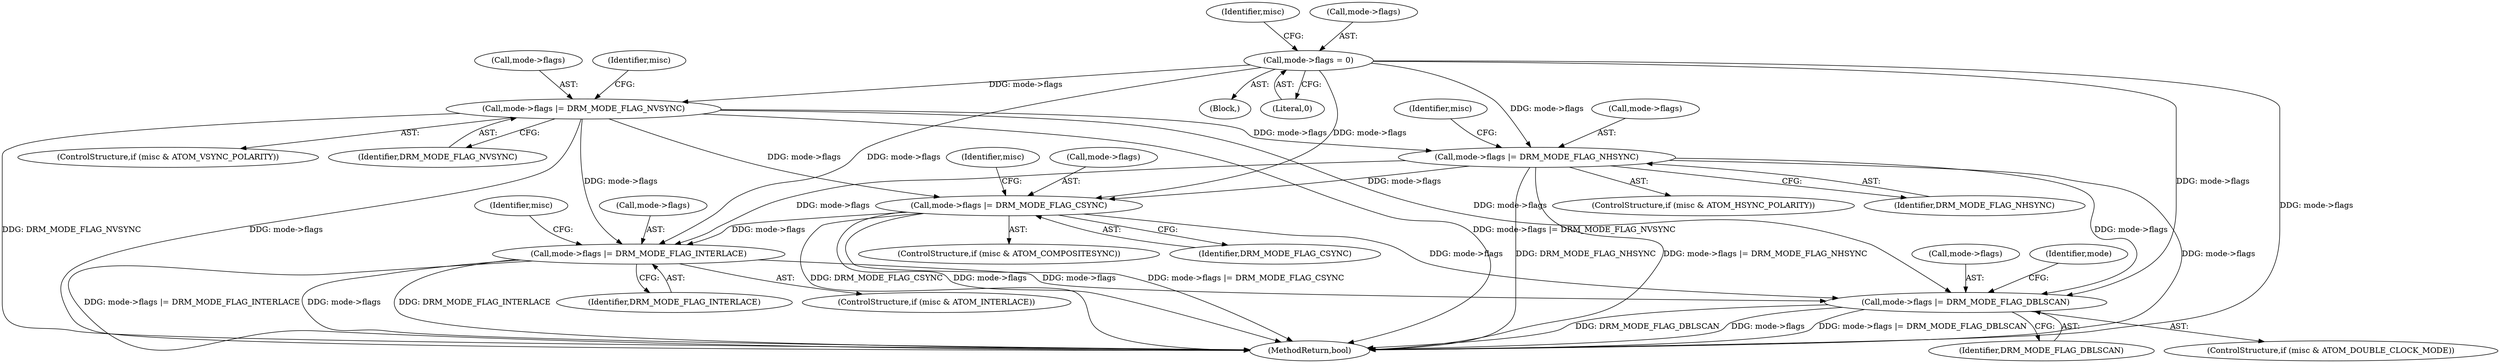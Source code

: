 digraph "0_linux_0031c41be5c529f8329e327b63cde92ba1284842@pointer" {
"1000325" [label="(Call,mode->flags |= DRM_MODE_FLAG_INTERLACE)"];
"1000298" [label="(Call,mode->flags |= DRM_MODE_FLAG_NVSYNC)"];
"1000277" [label="(Call,mode->flags = 0)"];
"1000307" [label="(Call,mode->flags |= DRM_MODE_FLAG_NHSYNC)"];
"1000316" [label="(Call,mode->flags |= DRM_MODE_FLAG_CSYNC)"];
"1000334" [label="(Call,mode->flags |= DRM_MODE_FLAG_DBLSCAN)"];
"1000307" [label="(Call,mode->flags |= DRM_MODE_FLAG_NHSYNC)"];
"1000326" [label="(Call,mode->flags)"];
"1000312" [label="(ControlStructure,if (misc & ATOM_COMPOSITESYNC))"];
"1000558" [label="(MethodReturn,bool)"];
"1000277" [label="(Call,mode->flags = 0)"];
"1000283" [label="(Identifier,misc)"];
"1000308" [label="(Call,mode->flags)"];
"1000302" [label="(Identifier,DRM_MODE_FLAG_NVSYNC)"];
"1000332" [label="(Identifier,misc)"];
"1000303" [label="(ControlStructure,if (misc & ATOM_HSYNC_POLARITY))"];
"1000299" [label="(Call,mode->flags)"];
"1000278" [label="(Call,mode->flags)"];
"1000298" [label="(Call,mode->flags |= DRM_MODE_FLAG_NVSYNC)"];
"1000144" [label="(Block,)"];
"1000325" [label="(Call,mode->flags |= DRM_MODE_FLAG_INTERLACE)"];
"1000311" [label="(Identifier,DRM_MODE_FLAG_NHSYNC)"];
"1000323" [label="(Identifier,misc)"];
"1000320" [label="(Identifier,DRM_MODE_FLAG_CSYNC)"];
"1000281" [label="(Literal,0)"];
"1000294" [label="(ControlStructure,if (misc & ATOM_VSYNC_POLARITY))"];
"1000335" [label="(Call,mode->flags)"];
"1000334" [label="(Call,mode->flags |= DRM_MODE_FLAG_DBLSCAN)"];
"1000317" [label="(Call,mode->flags)"];
"1000321" [label="(ControlStructure,if (misc & ATOM_INTERLACE))"];
"1000341" [label="(Identifier,mode)"];
"1000330" [label="(ControlStructure,if (misc & ATOM_DOUBLE_CLOCK_MODE))"];
"1000329" [label="(Identifier,DRM_MODE_FLAG_INTERLACE)"];
"1000316" [label="(Call,mode->flags |= DRM_MODE_FLAG_CSYNC)"];
"1000338" [label="(Identifier,DRM_MODE_FLAG_DBLSCAN)"];
"1000314" [label="(Identifier,misc)"];
"1000305" [label="(Identifier,misc)"];
"1000325" -> "1000321"  [label="AST: "];
"1000325" -> "1000329"  [label="CFG: "];
"1000326" -> "1000325"  [label="AST: "];
"1000329" -> "1000325"  [label="AST: "];
"1000332" -> "1000325"  [label="CFG: "];
"1000325" -> "1000558"  [label="DDG: mode->flags"];
"1000325" -> "1000558"  [label="DDG: DRM_MODE_FLAG_INTERLACE"];
"1000325" -> "1000558"  [label="DDG: mode->flags |= DRM_MODE_FLAG_INTERLACE"];
"1000298" -> "1000325"  [label="DDG: mode->flags"];
"1000277" -> "1000325"  [label="DDG: mode->flags"];
"1000307" -> "1000325"  [label="DDG: mode->flags"];
"1000316" -> "1000325"  [label="DDG: mode->flags"];
"1000325" -> "1000334"  [label="DDG: mode->flags"];
"1000298" -> "1000294"  [label="AST: "];
"1000298" -> "1000302"  [label="CFG: "];
"1000299" -> "1000298"  [label="AST: "];
"1000302" -> "1000298"  [label="AST: "];
"1000305" -> "1000298"  [label="CFG: "];
"1000298" -> "1000558"  [label="DDG: mode->flags |= DRM_MODE_FLAG_NVSYNC"];
"1000298" -> "1000558"  [label="DDG: mode->flags"];
"1000298" -> "1000558"  [label="DDG: DRM_MODE_FLAG_NVSYNC"];
"1000277" -> "1000298"  [label="DDG: mode->flags"];
"1000298" -> "1000307"  [label="DDG: mode->flags"];
"1000298" -> "1000316"  [label="DDG: mode->flags"];
"1000298" -> "1000334"  [label="DDG: mode->flags"];
"1000277" -> "1000144"  [label="AST: "];
"1000277" -> "1000281"  [label="CFG: "];
"1000278" -> "1000277"  [label="AST: "];
"1000281" -> "1000277"  [label="AST: "];
"1000283" -> "1000277"  [label="CFG: "];
"1000277" -> "1000558"  [label="DDG: mode->flags"];
"1000277" -> "1000307"  [label="DDG: mode->flags"];
"1000277" -> "1000316"  [label="DDG: mode->flags"];
"1000277" -> "1000334"  [label="DDG: mode->flags"];
"1000307" -> "1000303"  [label="AST: "];
"1000307" -> "1000311"  [label="CFG: "];
"1000308" -> "1000307"  [label="AST: "];
"1000311" -> "1000307"  [label="AST: "];
"1000314" -> "1000307"  [label="CFG: "];
"1000307" -> "1000558"  [label="DDG: DRM_MODE_FLAG_NHSYNC"];
"1000307" -> "1000558"  [label="DDG: mode->flags |= DRM_MODE_FLAG_NHSYNC"];
"1000307" -> "1000558"  [label="DDG: mode->flags"];
"1000307" -> "1000316"  [label="DDG: mode->flags"];
"1000307" -> "1000334"  [label="DDG: mode->flags"];
"1000316" -> "1000312"  [label="AST: "];
"1000316" -> "1000320"  [label="CFG: "];
"1000317" -> "1000316"  [label="AST: "];
"1000320" -> "1000316"  [label="AST: "];
"1000323" -> "1000316"  [label="CFG: "];
"1000316" -> "1000558"  [label="DDG: mode->flags |= DRM_MODE_FLAG_CSYNC"];
"1000316" -> "1000558"  [label="DDG: DRM_MODE_FLAG_CSYNC"];
"1000316" -> "1000558"  [label="DDG: mode->flags"];
"1000316" -> "1000334"  [label="DDG: mode->flags"];
"1000334" -> "1000330"  [label="AST: "];
"1000334" -> "1000338"  [label="CFG: "];
"1000335" -> "1000334"  [label="AST: "];
"1000338" -> "1000334"  [label="AST: "];
"1000341" -> "1000334"  [label="CFG: "];
"1000334" -> "1000558"  [label="DDG: mode->flags |= DRM_MODE_FLAG_DBLSCAN"];
"1000334" -> "1000558"  [label="DDG: DRM_MODE_FLAG_DBLSCAN"];
"1000334" -> "1000558"  [label="DDG: mode->flags"];
}

